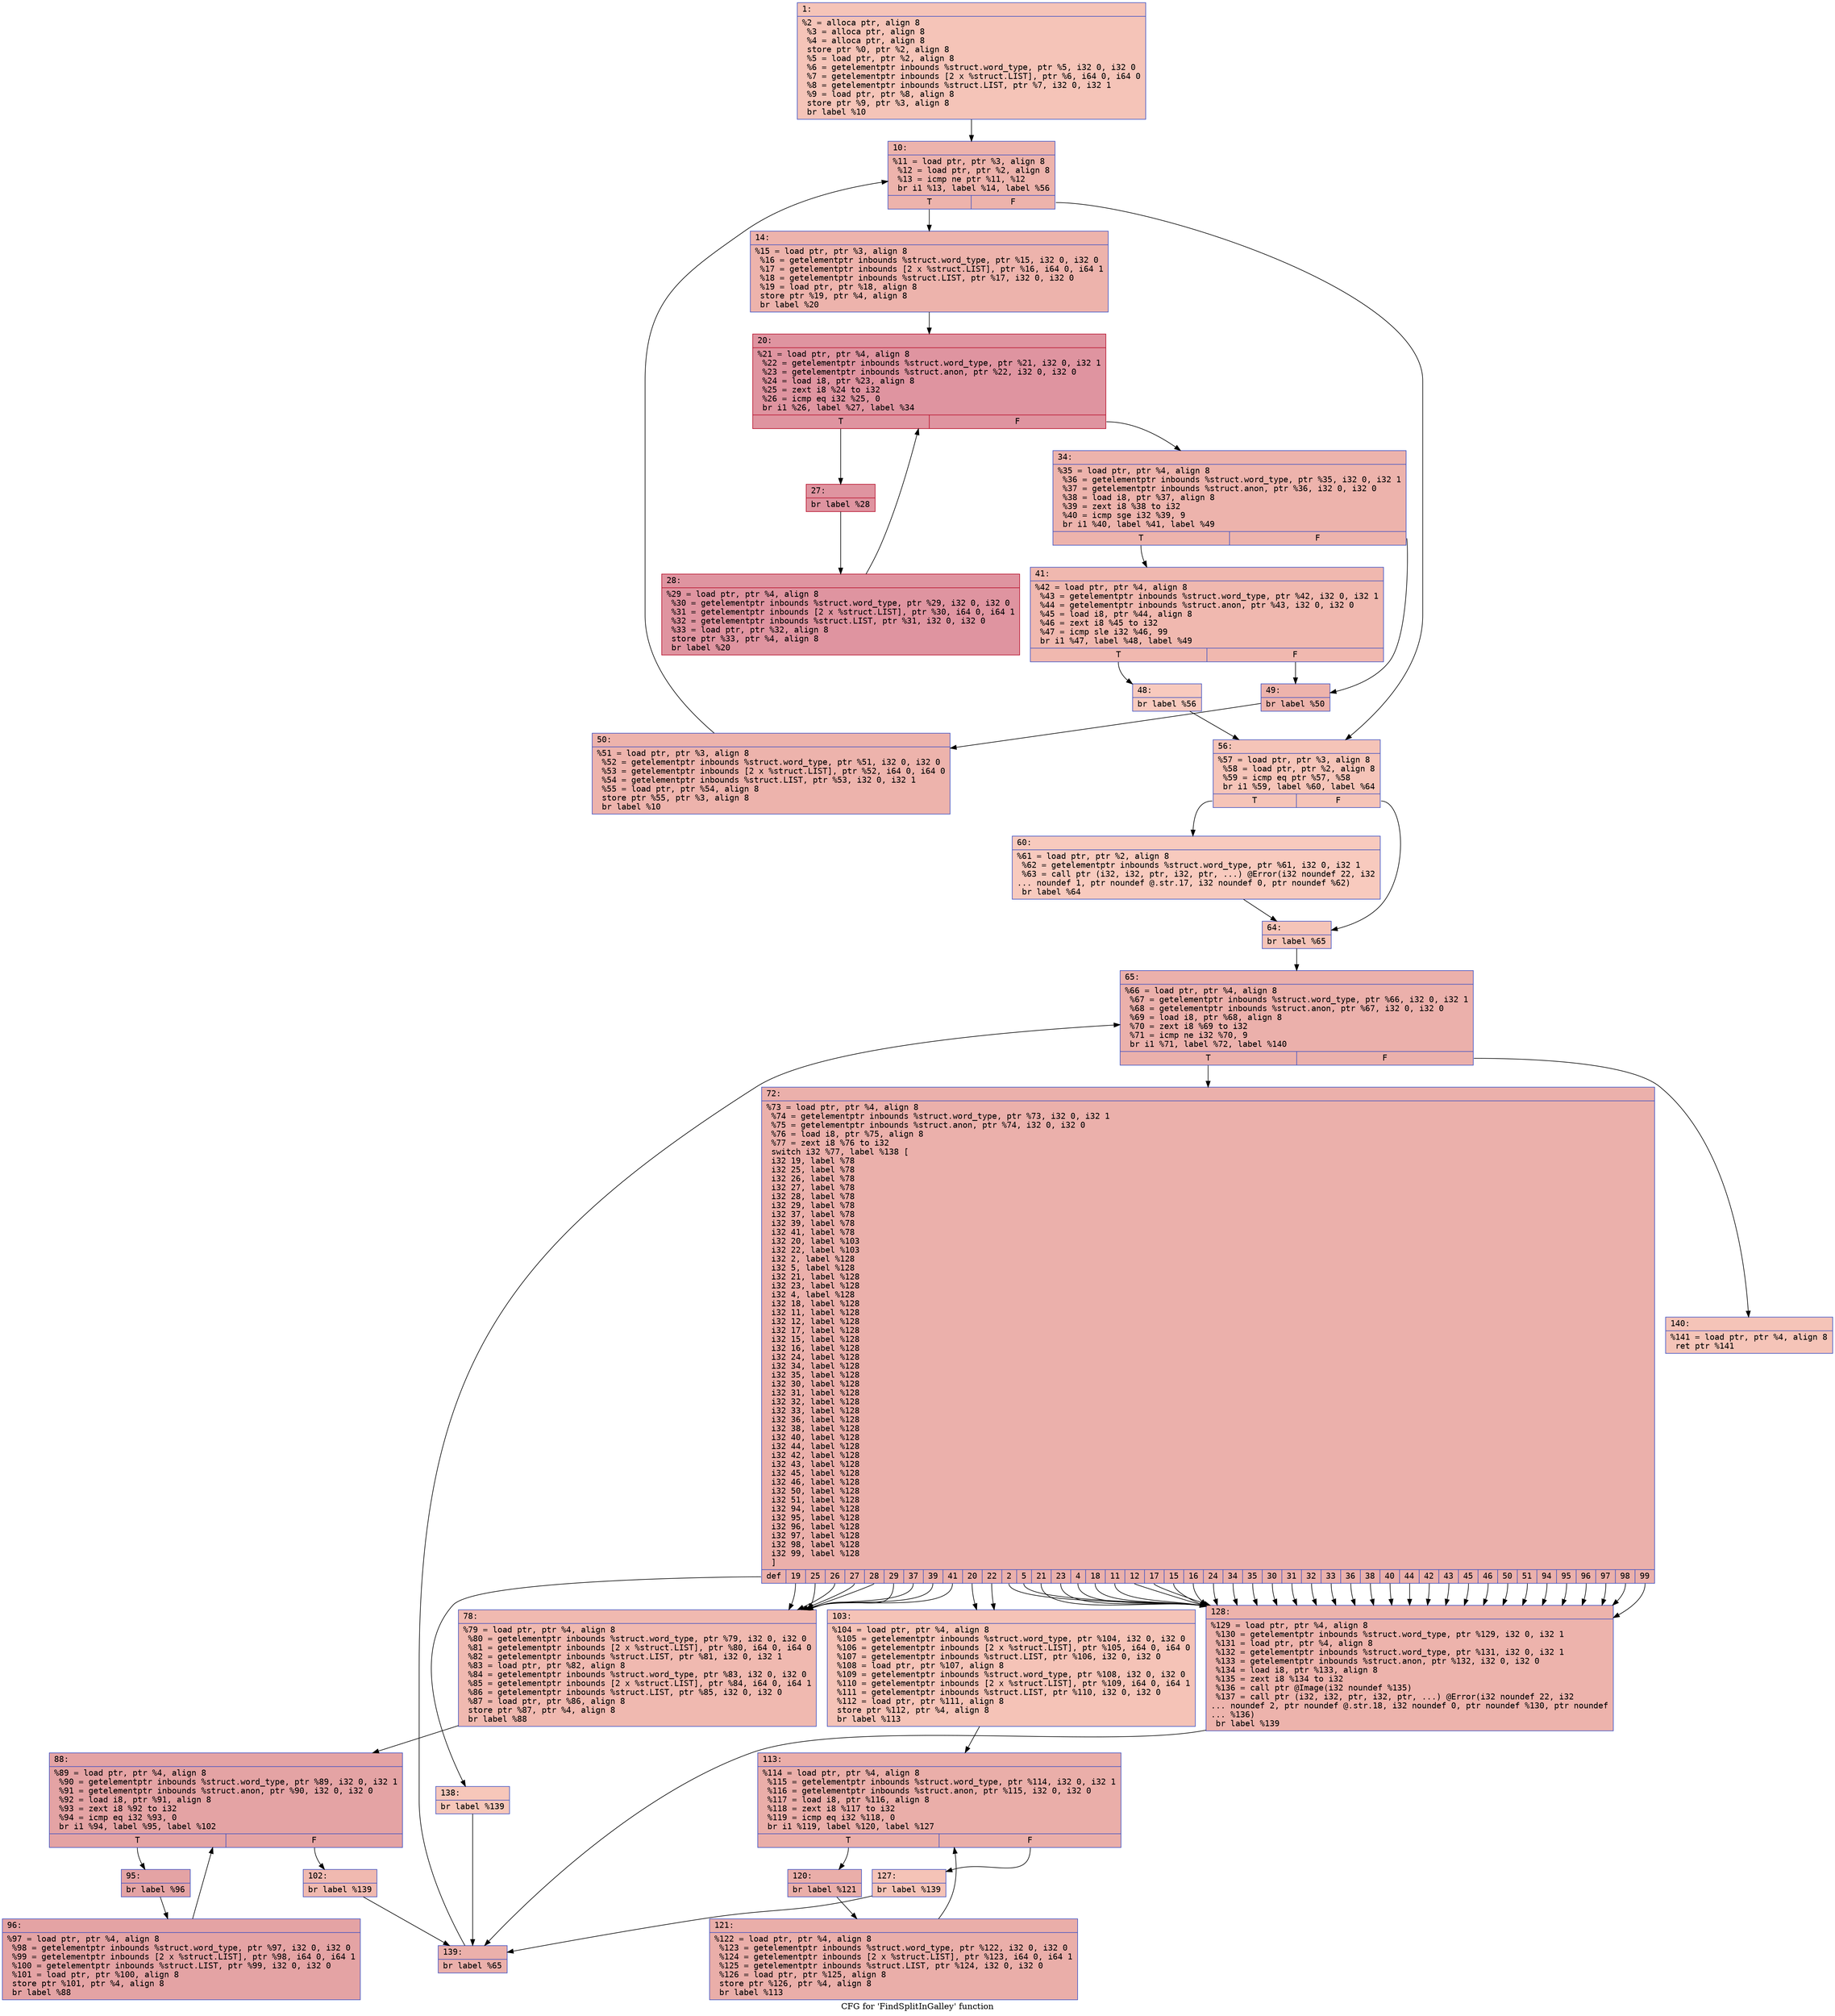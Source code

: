 digraph "CFG for 'FindSplitInGalley' function" {
	label="CFG for 'FindSplitInGalley' function";

	Node0x6000010d77a0 [shape=record,color="#3d50c3ff", style=filled, fillcolor="#e97a5f70" fontname="Courier",label="{1:\l|  %2 = alloca ptr, align 8\l  %3 = alloca ptr, align 8\l  %4 = alloca ptr, align 8\l  store ptr %0, ptr %2, align 8\l  %5 = load ptr, ptr %2, align 8\l  %6 = getelementptr inbounds %struct.word_type, ptr %5, i32 0, i32 0\l  %7 = getelementptr inbounds [2 x %struct.LIST], ptr %6, i64 0, i64 0\l  %8 = getelementptr inbounds %struct.LIST, ptr %7, i32 0, i32 1\l  %9 = load ptr, ptr %8, align 8\l  store ptr %9, ptr %3, align 8\l  br label %10\l}"];
	Node0x6000010d77a0 -> Node0x6000010d7d40[tooltip="1 -> 10\nProbability 100.00%" ];
	Node0x6000010d7d40 [shape=record,color="#3d50c3ff", style=filled, fillcolor="#d6524470" fontname="Courier",label="{10:\l|  %11 = load ptr, ptr %3, align 8\l  %12 = load ptr, ptr %2, align 8\l  %13 = icmp ne ptr %11, %12\l  br i1 %13, label %14, label %56\l|{<s0>T|<s1>F}}"];
	Node0x6000010d7d40:s0 -> Node0x6000010d7d90[tooltip="10 -> 14\nProbability 96.88%" ];
	Node0x6000010d7d40:s1 -> Node0x6000010d80a0[tooltip="10 -> 56\nProbability 3.12%" ];
	Node0x6000010d7d90 [shape=record,color="#3d50c3ff", style=filled, fillcolor="#d6524470" fontname="Courier",label="{14:\l|  %15 = load ptr, ptr %3, align 8\l  %16 = getelementptr inbounds %struct.word_type, ptr %15, i32 0, i32 0\l  %17 = getelementptr inbounds [2 x %struct.LIST], ptr %16, i64 0, i64 1\l  %18 = getelementptr inbounds %struct.LIST, ptr %17, i32 0, i32 0\l  %19 = load ptr, ptr %18, align 8\l  store ptr %19, ptr %4, align 8\l  br label %20\l}"];
	Node0x6000010d7d90 -> Node0x6000010d7de0[tooltip="14 -> 20\nProbability 100.00%" ];
	Node0x6000010d7de0 [shape=record,color="#b70d28ff", style=filled, fillcolor="#b70d2870" fontname="Courier",label="{20:\l|  %21 = load ptr, ptr %4, align 8\l  %22 = getelementptr inbounds %struct.word_type, ptr %21, i32 0, i32 1\l  %23 = getelementptr inbounds %struct.anon, ptr %22, i32 0, i32 0\l  %24 = load i8, ptr %23, align 8\l  %25 = zext i8 %24 to i32\l  %26 = icmp eq i32 %25, 0\l  br i1 %26, label %27, label %34\l|{<s0>T|<s1>F}}"];
	Node0x6000010d7de0:s0 -> Node0x6000010d7e30[tooltip="20 -> 27\nProbability 96.88%" ];
	Node0x6000010d7de0:s1 -> Node0x6000010d7ed0[tooltip="20 -> 34\nProbability 3.12%" ];
	Node0x6000010d7e30 [shape=record,color="#b70d28ff", style=filled, fillcolor="#b70d2870" fontname="Courier",label="{27:\l|  br label %28\l}"];
	Node0x6000010d7e30 -> Node0x6000010d7e80[tooltip="27 -> 28\nProbability 100.00%" ];
	Node0x6000010d7e80 [shape=record,color="#b70d28ff", style=filled, fillcolor="#b70d2870" fontname="Courier",label="{28:\l|  %29 = load ptr, ptr %4, align 8\l  %30 = getelementptr inbounds %struct.word_type, ptr %29, i32 0, i32 0\l  %31 = getelementptr inbounds [2 x %struct.LIST], ptr %30, i64 0, i64 1\l  %32 = getelementptr inbounds %struct.LIST, ptr %31, i32 0, i32 0\l  %33 = load ptr, ptr %32, align 8\l  store ptr %33, ptr %4, align 8\l  br label %20\l}"];
	Node0x6000010d7e80 -> Node0x6000010d7de0[tooltip="28 -> 20\nProbability 100.00%" ];
	Node0x6000010d7ed0 [shape=record,color="#3d50c3ff", style=filled, fillcolor="#d6524470" fontname="Courier",label="{34:\l|  %35 = load ptr, ptr %4, align 8\l  %36 = getelementptr inbounds %struct.word_type, ptr %35, i32 0, i32 1\l  %37 = getelementptr inbounds %struct.anon, ptr %36, i32 0, i32 0\l  %38 = load i8, ptr %37, align 8\l  %39 = zext i8 %38 to i32\l  %40 = icmp sge i32 %39, 9\l  br i1 %40, label %41, label %49\l|{<s0>T|<s1>F}}"];
	Node0x6000010d7ed0:s0 -> Node0x6000010d7f20[tooltip="34 -> 41\nProbability 50.00%" ];
	Node0x6000010d7ed0:s1 -> Node0x6000010d8000[tooltip="34 -> 49\nProbability 50.00%" ];
	Node0x6000010d7f20 [shape=record,color="#3d50c3ff", style=filled, fillcolor="#dc5d4a70" fontname="Courier",label="{41:\l|  %42 = load ptr, ptr %4, align 8\l  %43 = getelementptr inbounds %struct.word_type, ptr %42, i32 0, i32 1\l  %44 = getelementptr inbounds %struct.anon, ptr %43, i32 0, i32 0\l  %45 = load i8, ptr %44, align 8\l  %46 = zext i8 %45 to i32\l  %47 = icmp sle i32 %46, 99\l  br i1 %47, label %48, label %49\l|{<s0>T|<s1>F}}"];
	Node0x6000010d7f20:s0 -> Node0x6000010d7f70[tooltip="41 -> 48\nProbability 3.12%" ];
	Node0x6000010d7f20:s1 -> Node0x6000010d8000[tooltip="41 -> 49\nProbability 96.88%" ];
	Node0x6000010d7f70 [shape=record,color="#3d50c3ff", style=filled, fillcolor="#ef886b70" fontname="Courier",label="{48:\l|  br label %56\l}"];
	Node0x6000010d7f70 -> Node0x6000010d80a0[tooltip="48 -> 56\nProbability 100.00%" ];
	Node0x6000010d8000 [shape=record,color="#3d50c3ff", style=filled, fillcolor="#d6524470" fontname="Courier",label="{49:\l|  br label %50\l}"];
	Node0x6000010d8000 -> Node0x6000010d8050[tooltip="49 -> 50\nProbability 100.00%" ];
	Node0x6000010d8050 [shape=record,color="#3d50c3ff", style=filled, fillcolor="#d6524470" fontname="Courier",label="{50:\l|  %51 = load ptr, ptr %3, align 8\l  %52 = getelementptr inbounds %struct.word_type, ptr %51, i32 0, i32 0\l  %53 = getelementptr inbounds [2 x %struct.LIST], ptr %52, i64 0, i64 0\l  %54 = getelementptr inbounds %struct.LIST, ptr %53, i32 0, i32 1\l  %55 = load ptr, ptr %54, align 8\l  store ptr %55, ptr %3, align 8\l  br label %10\l}"];
	Node0x6000010d8050 -> Node0x6000010d7d40[tooltip="50 -> 10\nProbability 100.00%" ];
	Node0x6000010d80a0 [shape=record,color="#3d50c3ff", style=filled, fillcolor="#e97a5f70" fontname="Courier",label="{56:\l|  %57 = load ptr, ptr %3, align 8\l  %58 = load ptr, ptr %2, align 8\l  %59 = icmp eq ptr %57, %58\l  br i1 %59, label %60, label %64\l|{<s0>T|<s1>F}}"];
	Node0x6000010d80a0:s0 -> Node0x6000010d80f0[tooltip="56 -> 60\nProbability 37.50%" ];
	Node0x6000010d80a0:s1 -> Node0x6000010d8140[tooltip="56 -> 64\nProbability 62.50%" ];
	Node0x6000010d80f0 [shape=record,color="#3d50c3ff", style=filled, fillcolor="#ef886b70" fontname="Courier",label="{60:\l|  %61 = load ptr, ptr %2, align 8\l  %62 = getelementptr inbounds %struct.word_type, ptr %61, i32 0, i32 1\l  %63 = call ptr (i32, i32, ptr, i32, ptr, ...) @Error(i32 noundef 22, i32\l... noundef 1, ptr noundef @.str.17, i32 noundef 0, ptr noundef %62)\l  br label %64\l}"];
	Node0x6000010d80f0 -> Node0x6000010d8140[tooltip="60 -> 64\nProbability 100.00%" ];
	Node0x6000010d8140 [shape=record,color="#3d50c3ff", style=filled, fillcolor="#e97a5f70" fontname="Courier",label="{64:\l|  br label %65\l}"];
	Node0x6000010d8140 -> Node0x6000010d8190[tooltip="64 -> 65\nProbability 100.00%" ];
	Node0x6000010d8190 [shape=record,color="#3d50c3ff", style=filled, fillcolor="#d24b4070" fontname="Courier",label="{65:\l|  %66 = load ptr, ptr %4, align 8\l  %67 = getelementptr inbounds %struct.word_type, ptr %66, i32 0, i32 1\l  %68 = getelementptr inbounds %struct.anon, ptr %67, i32 0, i32 0\l  %69 = load i8, ptr %68, align 8\l  %70 = zext i8 %69 to i32\l  %71 = icmp ne i32 %70, 9\l  br i1 %71, label %72, label %140\l|{<s0>T|<s1>F}}"];
	Node0x6000010d8190:s0 -> Node0x6000010d81e0[tooltip="65 -> 72\nProbability 96.88%" ];
	Node0x6000010d8190:s1 -> Node0x6000010d8640[tooltip="65 -> 140\nProbability 3.12%" ];
	Node0x6000010d81e0 [shape=record,color="#3d50c3ff", style=filled, fillcolor="#d24b4070" fontname="Courier",label="{72:\l|  %73 = load ptr, ptr %4, align 8\l  %74 = getelementptr inbounds %struct.word_type, ptr %73, i32 0, i32 1\l  %75 = getelementptr inbounds %struct.anon, ptr %74, i32 0, i32 0\l  %76 = load i8, ptr %75, align 8\l  %77 = zext i8 %76 to i32\l  switch i32 %77, label %138 [\l    i32 19, label %78\l    i32 25, label %78\l    i32 26, label %78\l    i32 27, label %78\l    i32 28, label %78\l    i32 29, label %78\l    i32 37, label %78\l    i32 39, label %78\l    i32 41, label %78\l    i32 20, label %103\l    i32 22, label %103\l    i32 2, label %128\l    i32 5, label %128\l    i32 21, label %128\l    i32 23, label %128\l    i32 4, label %128\l    i32 18, label %128\l    i32 11, label %128\l    i32 12, label %128\l    i32 17, label %128\l    i32 15, label %128\l    i32 16, label %128\l    i32 24, label %128\l    i32 34, label %128\l    i32 35, label %128\l    i32 30, label %128\l    i32 31, label %128\l    i32 32, label %128\l    i32 33, label %128\l    i32 36, label %128\l    i32 38, label %128\l    i32 40, label %128\l    i32 44, label %128\l    i32 42, label %128\l    i32 43, label %128\l    i32 45, label %128\l    i32 46, label %128\l    i32 50, label %128\l    i32 51, label %128\l    i32 94, label %128\l    i32 95, label %128\l    i32 96, label %128\l    i32 97, label %128\l    i32 98, label %128\l    i32 99, label %128\l  ]\l|{<s0>def|<s1>19|<s2>25|<s3>26|<s4>27|<s5>28|<s6>29|<s7>37|<s8>39|<s9>41|<s10>20|<s11>22|<s12>2|<s13>5|<s14>21|<s15>23|<s16>4|<s17>18|<s18>11|<s19>12|<s20>17|<s21>15|<s22>16|<s23>24|<s24>34|<s25>35|<s26>30|<s27>31|<s28>32|<s29>33|<s30>36|<s31>38|<s32>40|<s33>44|<s34>42|<s35>43|<s36>45|<s37>46|<s38>50|<s39>51|<s40>94|<s41>95|<s42>96|<s43>97|<s44>98|<s45>99}}"];
	Node0x6000010d81e0:s0 -> Node0x6000010d85a0[tooltip="72 -> 138\nProbability 2.17%" ];
	Node0x6000010d81e0:s1 -> Node0x6000010d8230[tooltip="72 -> 78\nProbability 19.57%" ];
	Node0x6000010d81e0:s2 -> Node0x6000010d8230[tooltip="72 -> 78\nProbability 19.57%" ];
	Node0x6000010d81e0:s3 -> Node0x6000010d8230[tooltip="72 -> 78\nProbability 19.57%" ];
	Node0x6000010d81e0:s4 -> Node0x6000010d8230[tooltip="72 -> 78\nProbability 19.57%" ];
	Node0x6000010d81e0:s5 -> Node0x6000010d8230[tooltip="72 -> 78\nProbability 19.57%" ];
	Node0x6000010d81e0:s6 -> Node0x6000010d8230[tooltip="72 -> 78\nProbability 19.57%" ];
	Node0x6000010d81e0:s7 -> Node0x6000010d8230[tooltip="72 -> 78\nProbability 19.57%" ];
	Node0x6000010d81e0:s8 -> Node0x6000010d8230[tooltip="72 -> 78\nProbability 19.57%" ];
	Node0x6000010d81e0:s9 -> Node0x6000010d8230[tooltip="72 -> 78\nProbability 19.57%" ];
	Node0x6000010d81e0:s10 -> Node0x6000010d83c0[tooltip="72 -> 103\nProbability 4.35%" ];
	Node0x6000010d81e0:s11 -> Node0x6000010d83c0[tooltip="72 -> 103\nProbability 4.35%" ];
	Node0x6000010d81e0:s12 -> Node0x6000010d8550[tooltip="72 -> 128\nProbability 73.91%" ];
	Node0x6000010d81e0:s13 -> Node0x6000010d8550[tooltip="72 -> 128\nProbability 73.91%" ];
	Node0x6000010d81e0:s14 -> Node0x6000010d8550[tooltip="72 -> 128\nProbability 73.91%" ];
	Node0x6000010d81e0:s15 -> Node0x6000010d8550[tooltip="72 -> 128\nProbability 73.91%" ];
	Node0x6000010d81e0:s16 -> Node0x6000010d8550[tooltip="72 -> 128\nProbability 73.91%" ];
	Node0x6000010d81e0:s17 -> Node0x6000010d8550[tooltip="72 -> 128\nProbability 73.91%" ];
	Node0x6000010d81e0:s18 -> Node0x6000010d8550[tooltip="72 -> 128\nProbability 73.91%" ];
	Node0x6000010d81e0:s19 -> Node0x6000010d8550[tooltip="72 -> 128\nProbability 73.91%" ];
	Node0x6000010d81e0:s20 -> Node0x6000010d8550[tooltip="72 -> 128\nProbability 73.91%" ];
	Node0x6000010d81e0:s21 -> Node0x6000010d8550[tooltip="72 -> 128\nProbability 73.91%" ];
	Node0x6000010d81e0:s22 -> Node0x6000010d8550[tooltip="72 -> 128\nProbability 73.91%" ];
	Node0x6000010d81e0:s23 -> Node0x6000010d8550[tooltip="72 -> 128\nProbability 73.91%" ];
	Node0x6000010d81e0:s24 -> Node0x6000010d8550[tooltip="72 -> 128\nProbability 73.91%" ];
	Node0x6000010d81e0:s25 -> Node0x6000010d8550[tooltip="72 -> 128\nProbability 73.91%" ];
	Node0x6000010d81e0:s26 -> Node0x6000010d8550[tooltip="72 -> 128\nProbability 73.91%" ];
	Node0x6000010d81e0:s27 -> Node0x6000010d8550[tooltip="72 -> 128\nProbability 73.91%" ];
	Node0x6000010d81e0:s28 -> Node0x6000010d8550[tooltip="72 -> 128\nProbability 73.91%" ];
	Node0x6000010d81e0:s29 -> Node0x6000010d8550[tooltip="72 -> 128\nProbability 73.91%" ];
	Node0x6000010d81e0:s30 -> Node0x6000010d8550[tooltip="72 -> 128\nProbability 73.91%" ];
	Node0x6000010d81e0:s31 -> Node0x6000010d8550[tooltip="72 -> 128\nProbability 73.91%" ];
	Node0x6000010d81e0:s32 -> Node0x6000010d8550[tooltip="72 -> 128\nProbability 73.91%" ];
	Node0x6000010d81e0:s33 -> Node0x6000010d8550[tooltip="72 -> 128\nProbability 73.91%" ];
	Node0x6000010d81e0:s34 -> Node0x6000010d8550[tooltip="72 -> 128\nProbability 73.91%" ];
	Node0x6000010d81e0:s35 -> Node0x6000010d8550[tooltip="72 -> 128\nProbability 73.91%" ];
	Node0x6000010d81e0:s36 -> Node0x6000010d8550[tooltip="72 -> 128\nProbability 73.91%" ];
	Node0x6000010d81e0:s37 -> Node0x6000010d8550[tooltip="72 -> 128\nProbability 73.91%" ];
	Node0x6000010d81e0:s38 -> Node0x6000010d8550[tooltip="72 -> 128\nProbability 73.91%" ];
	Node0x6000010d81e0:s39 -> Node0x6000010d8550[tooltip="72 -> 128\nProbability 73.91%" ];
	Node0x6000010d81e0:s40 -> Node0x6000010d8550[tooltip="72 -> 128\nProbability 73.91%" ];
	Node0x6000010d81e0:s41 -> Node0x6000010d8550[tooltip="72 -> 128\nProbability 73.91%" ];
	Node0x6000010d81e0:s42 -> Node0x6000010d8550[tooltip="72 -> 128\nProbability 73.91%" ];
	Node0x6000010d81e0:s43 -> Node0x6000010d8550[tooltip="72 -> 128\nProbability 73.91%" ];
	Node0x6000010d81e0:s44 -> Node0x6000010d8550[tooltip="72 -> 128\nProbability 73.91%" ];
	Node0x6000010d81e0:s45 -> Node0x6000010d8550[tooltip="72 -> 128\nProbability 73.91%" ];
	Node0x6000010d8230 [shape=record,color="#3d50c3ff", style=filled, fillcolor="#de614d70" fontname="Courier",label="{78:\l|  %79 = load ptr, ptr %4, align 8\l  %80 = getelementptr inbounds %struct.word_type, ptr %79, i32 0, i32 0\l  %81 = getelementptr inbounds [2 x %struct.LIST], ptr %80, i64 0, i64 0\l  %82 = getelementptr inbounds %struct.LIST, ptr %81, i32 0, i32 1\l  %83 = load ptr, ptr %82, align 8\l  %84 = getelementptr inbounds %struct.word_type, ptr %83, i32 0, i32 0\l  %85 = getelementptr inbounds [2 x %struct.LIST], ptr %84, i64 0, i64 1\l  %86 = getelementptr inbounds %struct.LIST, ptr %85, i32 0, i32 0\l  %87 = load ptr, ptr %86, align 8\l  store ptr %87, ptr %4, align 8\l  br label %88\l}"];
	Node0x6000010d8230 -> Node0x6000010d8280[tooltip="78 -> 88\nProbability 100.00%" ];
	Node0x6000010d8280 [shape=record,color="#3d50c3ff", style=filled, fillcolor="#c32e3170" fontname="Courier",label="{88:\l|  %89 = load ptr, ptr %4, align 8\l  %90 = getelementptr inbounds %struct.word_type, ptr %89, i32 0, i32 1\l  %91 = getelementptr inbounds %struct.anon, ptr %90, i32 0, i32 0\l  %92 = load i8, ptr %91, align 8\l  %93 = zext i8 %92 to i32\l  %94 = icmp eq i32 %93, 0\l  br i1 %94, label %95, label %102\l|{<s0>T|<s1>F}}"];
	Node0x6000010d8280:s0 -> Node0x6000010d82d0[tooltip="88 -> 95\nProbability 96.88%" ];
	Node0x6000010d8280:s1 -> Node0x6000010d8370[tooltip="88 -> 102\nProbability 3.12%" ];
	Node0x6000010d82d0 [shape=record,color="#3d50c3ff", style=filled, fillcolor="#c32e3170" fontname="Courier",label="{95:\l|  br label %96\l}"];
	Node0x6000010d82d0 -> Node0x6000010d8320[tooltip="95 -> 96\nProbability 100.00%" ];
	Node0x6000010d8320 [shape=record,color="#3d50c3ff", style=filled, fillcolor="#c32e3170" fontname="Courier",label="{96:\l|  %97 = load ptr, ptr %4, align 8\l  %98 = getelementptr inbounds %struct.word_type, ptr %97, i32 0, i32 0\l  %99 = getelementptr inbounds [2 x %struct.LIST], ptr %98, i64 0, i64 1\l  %100 = getelementptr inbounds %struct.LIST, ptr %99, i32 0, i32 0\l  %101 = load ptr, ptr %100, align 8\l  store ptr %101, ptr %4, align 8\l  br label %88\l}"];
	Node0x6000010d8320 -> Node0x6000010d8280[tooltip="96 -> 88\nProbability 100.00%" ];
	Node0x6000010d8370 [shape=record,color="#3d50c3ff", style=filled, fillcolor="#de614d70" fontname="Courier",label="{102:\l|  br label %139\l}"];
	Node0x6000010d8370 -> Node0x6000010d85f0[tooltip="102 -> 139\nProbability 100.00%" ];
	Node0x6000010d83c0 [shape=record,color="#3d50c3ff", style=filled, fillcolor="#e8765c70" fontname="Courier",label="{103:\l|  %104 = load ptr, ptr %4, align 8\l  %105 = getelementptr inbounds %struct.word_type, ptr %104, i32 0, i32 0\l  %106 = getelementptr inbounds [2 x %struct.LIST], ptr %105, i64 0, i64 0\l  %107 = getelementptr inbounds %struct.LIST, ptr %106, i32 0, i32 0\l  %108 = load ptr, ptr %107, align 8\l  %109 = getelementptr inbounds %struct.word_type, ptr %108, i32 0, i32 0\l  %110 = getelementptr inbounds [2 x %struct.LIST], ptr %109, i64 0, i64 1\l  %111 = getelementptr inbounds %struct.LIST, ptr %110, i32 0, i32 0\l  %112 = load ptr, ptr %111, align 8\l  store ptr %112, ptr %4, align 8\l  br label %113\l}"];
	Node0x6000010d83c0 -> Node0x6000010d8410[tooltip="103 -> 113\nProbability 100.00%" ];
	Node0x6000010d8410 [shape=record,color="#3d50c3ff", style=filled, fillcolor="#d0473d70" fontname="Courier",label="{113:\l|  %114 = load ptr, ptr %4, align 8\l  %115 = getelementptr inbounds %struct.word_type, ptr %114, i32 0, i32 1\l  %116 = getelementptr inbounds %struct.anon, ptr %115, i32 0, i32 0\l  %117 = load i8, ptr %116, align 8\l  %118 = zext i8 %117 to i32\l  %119 = icmp eq i32 %118, 0\l  br i1 %119, label %120, label %127\l|{<s0>T|<s1>F}}"];
	Node0x6000010d8410:s0 -> Node0x6000010d8460[tooltip="113 -> 120\nProbability 96.88%" ];
	Node0x6000010d8410:s1 -> Node0x6000010d8500[tooltip="113 -> 127\nProbability 3.12%" ];
	Node0x6000010d8460 [shape=record,color="#3d50c3ff", style=filled, fillcolor="#d0473d70" fontname="Courier",label="{120:\l|  br label %121\l}"];
	Node0x6000010d8460 -> Node0x6000010d84b0[tooltip="120 -> 121\nProbability 100.00%" ];
	Node0x6000010d84b0 [shape=record,color="#3d50c3ff", style=filled, fillcolor="#d0473d70" fontname="Courier",label="{121:\l|  %122 = load ptr, ptr %4, align 8\l  %123 = getelementptr inbounds %struct.word_type, ptr %122, i32 0, i32 0\l  %124 = getelementptr inbounds [2 x %struct.LIST], ptr %123, i64 0, i64 1\l  %125 = getelementptr inbounds %struct.LIST, ptr %124, i32 0, i32 0\l  %126 = load ptr, ptr %125, align 8\l  store ptr %126, ptr %4, align 8\l  br label %113\l}"];
	Node0x6000010d84b0 -> Node0x6000010d8410[tooltip="121 -> 113\nProbability 100.00%" ];
	Node0x6000010d8500 [shape=record,color="#3d50c3ff", style=filled, fillcolor="#e8765c70" fontname="Courier",label="{127:\l|  br label %139\l}"];
	Node0x6000010d8500 -> Node0x6000010d85f0[tooltip="127 -> 139\nProbability 100.00%" ];
	Node0x6000010d8550 [shape=record,color="#3d50c3ff", style=filled, fillcolor="#d6524470" fontname="Courier",label="{128:\l|  %129 = load ptr, ptr %4, align 8\l  %130 = getelementptr inbounds %struct.word_type, ptr %129, i32 0, i32 1\l  %131 = load ptr, ptr %4, align 8\l  %132 = getelementptr inbounds %struct.word_type, ptr %131, i32 0, i32 1\l  %133 = getelementptr inbounds %struct.anon, ptr %132, i32 0, i32 0\l  %134 = load i8, ptr %133, align 8\l  %135 = zext i8 %134 to i32\l  %136 = call ptr @Image(i32 noundef %135)\l  %137 = call ptr (i32, i32, ptr, i32, ptr, ...) @Error(i32 noundef 22, i32\l... noundef 2, ptr noundef @.str.18, i32 noundef 0, ptr noundef %130, ptr noundef\l... %136)\l  br label %139\l}"];
	Node0x6000010d8550 -> Node0x6000010d85f0[tooltip="128 -> 139\nProbability 100.00%" ];
	Node0x6000010d85a0 [shape=record,color="#3d50c3ff", style=filled, fillcolor="#ec7f6370" fontname="Courier",label="{138:\l|  br label %139\l}"];
	Node0x6000010d85a0 -> Node0x6000010d85f0[tooltip="138 -> 139\nProbability 100.00%" ];
	Node0x6000010d85f0 [shape=record,color="#3d50c3ff", style=filled, fillcolor="#d24b4070" fontname="Courier",label="{139:\l|  br label %65\l}"];
	Node0x6000010d85f0 -> Node0x6000010d8190[tooltip="139 -> 65\nProbability 100.00%" ];
	Node0x6000010d8640 [shape=record,color="#3d50c3ff", style=filled, fillcolor="#e97a5f70" fontname="Courier",label="{140:\l|  %141 = load ptr, ptr %4, align 8\l  ret ptr %141\l}"];
}
